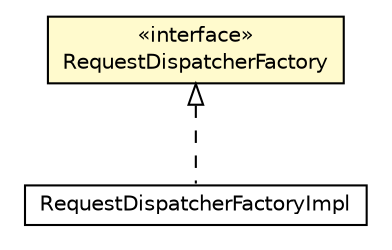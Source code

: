 #!/usr/local/bin/dot
#
# Class diagram 
# Generated by UMLGraph version R5_6-24-gf6e263 (http://www.umlgraph.org/)
#

digraph G {
	edge [fontname="Helvetica",fontsize=10,labelfontname="Helvetica",labelfontsize=10];
	node [fontname="Helvetica",fontsize=10,shape=plaintext];
	nodesep=0.25;
	ranksep=0.5;
	// io.reinert.requestor.RequestDispatcherFactoryImpl
	c24606 [label=<<table title="io.reinert.requestor.RequestDispatcherFactoryImpl" border="0" cellborder="1" cellspacing="0" cellpadding="2" port="p" href="./RequestDispatcherFactoryImpl.html">
		<tr><td><table border="0" cellspacing="0" cellpadding="1">
<tr><td align="center" balign="center"> RequestDispatcherFactoryImpl </td></tr>
		</table></td></tr>
		</table>>, URL="./RequestDispatcherFactoryImpl.html", fontname="Helvetica", fontcolor="black", fontsize=10.0];
	// io.reinert.requestor.RequestDispatcherFactory
	c24616 [label=<<table title="io.reinert.requestor.RequestDispatcherFactory" border="0" cellborder="1" cellspacing="0" cellpadding="2" port="p" bgcolor="lemonChiffon" href="./RequestDispatcherFactory.html">
		<tr><td><table border="0" cellspacing="0" cellpadding="1">
<tr><td align="center" balign="center"> &#171;interface&#187; </td></tr>
<tr><td align="center" balign="center"> RequestDispatcherFactory </td></tr>
		</table></td></tr>
		</table>>, URL="./RequestDispatcherFactory.html", fontname="Helvetica", fontcolor="black", fontsize=10.0];
	//io.reinert.requestor.RequestDispatcherFactoryImpl implements io.reinert.requestor.RequestDispatcherFactory
	c24616:p -> c24606:p [dir=back,arrowtail=empty,style=dashed];
}

